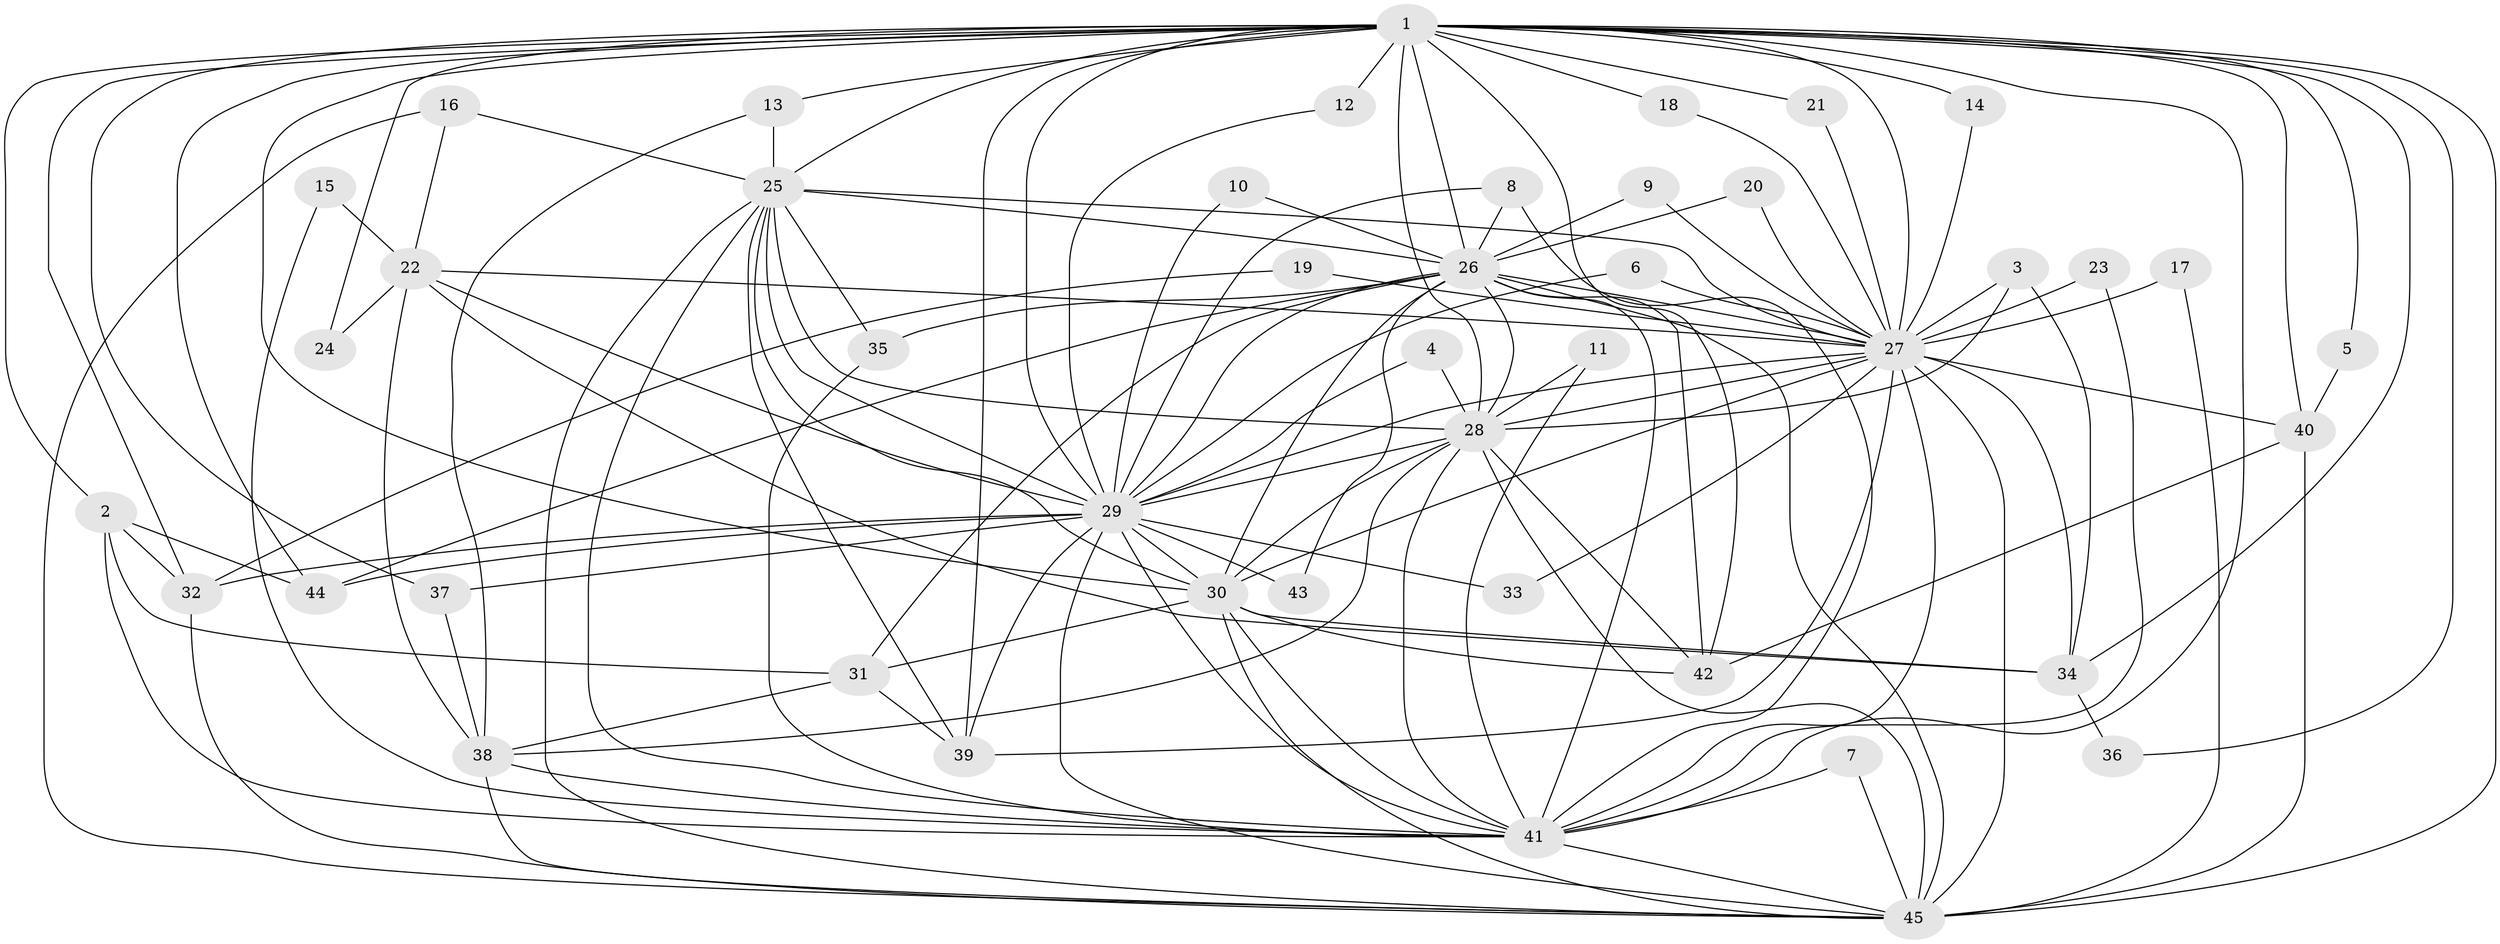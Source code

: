 // original degree distribution, {19: 0.05555555555555555, 12: 0.011111111111111112, 27: 0.011111111111111112, 26: 0.011111111111111112, 15: 0.011111111111111112, 18: 0.011111111111111112, 3: 0.24444444444444444, 2: 0.4888888888888889, 4: 0.1, 5: 0.044444444444444446, 7: 0.011111111111111112}
// Generated by graph-tools (version 1.1) at 2025/25/03/09/25 03:25:50]
// undirected, 45 vertices, 131 edges
graph export_dot {
graph [start="1"]
  node [color=gray90,style=filled];
  1;
  2;
  3;
  4;
  5;
  6;
  7;
  8;
  9;
  10;
  11;
  12;
  13;
  14;
  15;
  16;
  17;
  18;
  19;
  20;
  21;
  22;
  23;
  24;
  25;
  26;
  27;
  28;
  29;
  30;
  31;
  32;
  33;
  34;
  35;
  36;
  37;
  38;
  39;
  40;
  41;
  42;
  43;
  44;
  45;
  1 -- 2 [weight=1.0];
  1 -- 5 [weight=1.0];
  1 -- 12 [weight=2.0];
  1 -- 13 [weight=1.0];
  1 -- 14 [weight=1.0];
  1 -- 18 [weight=1.0];
  1 -- 21 [weight=1.0];
  1 -- 24 [weight=1.0];
  1 -- 25 [weight=2.0];
  1 -- 26 [weight=3.0];
  1 -- 27 [weight=2.0];
  1 -- 28 [weight=3.0];
  1 -- 29 [weight=4.0];
  1 -- 30 [weight=2.0];
  1 -- 32 [weight=1.0];
  1 -- 34 [weight=1.0];
  1 -- 36 [weight=1.0];
  1 -- 37 [weight=1.0];
  1 -- 39 [weight=1.0];
  1 -- 40 [weight=1.0];
  1 -- 41 [weight=2.0];
  1 -- 42 [weight=1.0];
  1 -- 44 [weight=1.0];
  1 -- 45 [weight=3.0];
  2 -- 31 [weight=1.0];
  2 -- 32 [weight=1.0];
  2 -- 41 [weight=1.0];
  2 -- 44 [weight=1.0];
  3 -- 27 [weight=2.0];
  3 -- 28 [weight=1.0];
  3 -- 34 [weight=1.0];
  4 -- 28 [weight=1.0];
  4 -- 29 [weight=1.0];
  5 -- 40 [weight=1.0];
  6 -- 27 [weight=1.0];
  6 -- 29 [weight=1.0];
  7 -- 41 [weight=2.0];
  7 -- 45 [weight=1.0];
  8 -- 26 [weight=1.0];
  8 -- 29 [weight=1.0];
  8 -- 41 [weight=1.0];
  9 -- 26 [weight=1.0];
  9 -- 27 [weight=1.0];
  10 -- 26 [weight=1.0];
  10 -- 29 [weight=1.0];
  11 -- 28 [weight=1.0];
  11 -- 41 [weight=1.0];
  12 -- 29 [weight=1.0];
  13 -- 25 [weight=1.0];
  13 -- 38 [weight=1.0];
  14 -- 27 [weight=1.0];
  15 -- 22 [weight=1.0];
  15 -- 41 [weight=1.0];
  16 -- 22 [weight=1.0];
  16 -- 25 [weight=1.0];
  16 -- 45 [weight=1.0];
  17 -- 27 [weight=1.0];
  17 -- 45 [weight=1.0];
  18 -- 27 [weight=1.0];
  19 -- 27 [weight=1.0];
  19 -- 32 [weight=1.0];
  20 -- 26 [weight=1.0];
  20 -- 27 [weight=1.0];
  21 -- 27 [weight=1.0];
  22 -- 24 [weight=1.0];
  22 -- 27 [weight=1.0];
  22 -- 29 [weight=1.0];
  22 -- 34 [weight=1.0];
  22 -- 38 [weight=1.0];
  23 -- 27 [weight=1.0];
  23 -- 41 [weight=1.0];
  25 -- 26 [weight=2.0];
  25 -- 27 [weight=1.0];
  25 -- 28 [weight=2.0];
  25 -- 29 [weight=1.0];
  25 -- 30 [weight=1.0];
  25 -- 35 [weight=1.0];
  25 -- 39 [weight=1.0];
  25 -- 41 [weight=1.0];
  25 -- 45 [weight=1.0];
  26 -- 27 [weight=1.0];
  26 -- 28 [weight=1.0];
  26 -- 29 [weight=1.0];
  26 -- 30 [weight=1.0];
  26 -- 31 [weight=1.0];
  26 -- 35 [weight=1.0];
  26 -- 41 [weight=2.0];
  26 -- 42 [weight=1.0];
  26 -- 43 [weight=1.0];
  26 -- 44 [weight=1.0];
  26 -- 45 [weight=1.0];
  27 -- 28 [weight=3.0];
  27 -- 29 [weight=1.0];
  27 -- 30 [weight=1.0];
  27 -- 33 [weight=1.0];
  27 -- 34 [weight=1.0];
  27 -- 39 [weight=1.0];
  27 -- 40 [weight=1.0];
  27 -- 41 [weight=1.0];
  27 -- 45 [weight=2.0];
  28 -- 29 [weight=1.0];
  28 -- 30 [weight=1.0];
  28 -- 38 [weight=1.0];
  28 -- 41 [weight=1.0];
  28 -- 42 [weight=1.0];
  28 -- 45 [weight=3.0];
  29 -- 30 [weight=2.0];
  29 -- 32 [weight=1.0];
  29 -- 33 [weight=1.0];
  29 -- 37 [weight=2.0];
  29 -- 39 [weight=1.0];
  29 -- 41 [weight=2.0];
  29 -- 43 [weight=1.0];
  29 -- 44 [weight=1.0];
  29 -- 45 [weight=2.0];
  30 -- 31 [weight=1.0];
  30 -- 34 [weight=1.0];
  30 -- 41 [weight=1.0];
  30 -- 42 [weight=1.0];
  30 -- 45 [weight=1.0];
  31 -- 38 [weight=1.0];
  31 -- 39 [weight=1.0];
  32 -- 45 [weight=1.0];
  34 -- 36 [weight=1.0];
  35 -- 41 [weight=1.0];
  37 -- 38 [weight=1.0];
  38 -- 41 [weight=1.0];
  38 -- 45 [weight=1.0];
  40 -- 42 [weight=1.0];
  40 -- 45 [weight=1.0];
  41 -- 45 [weight=1.0];
}
